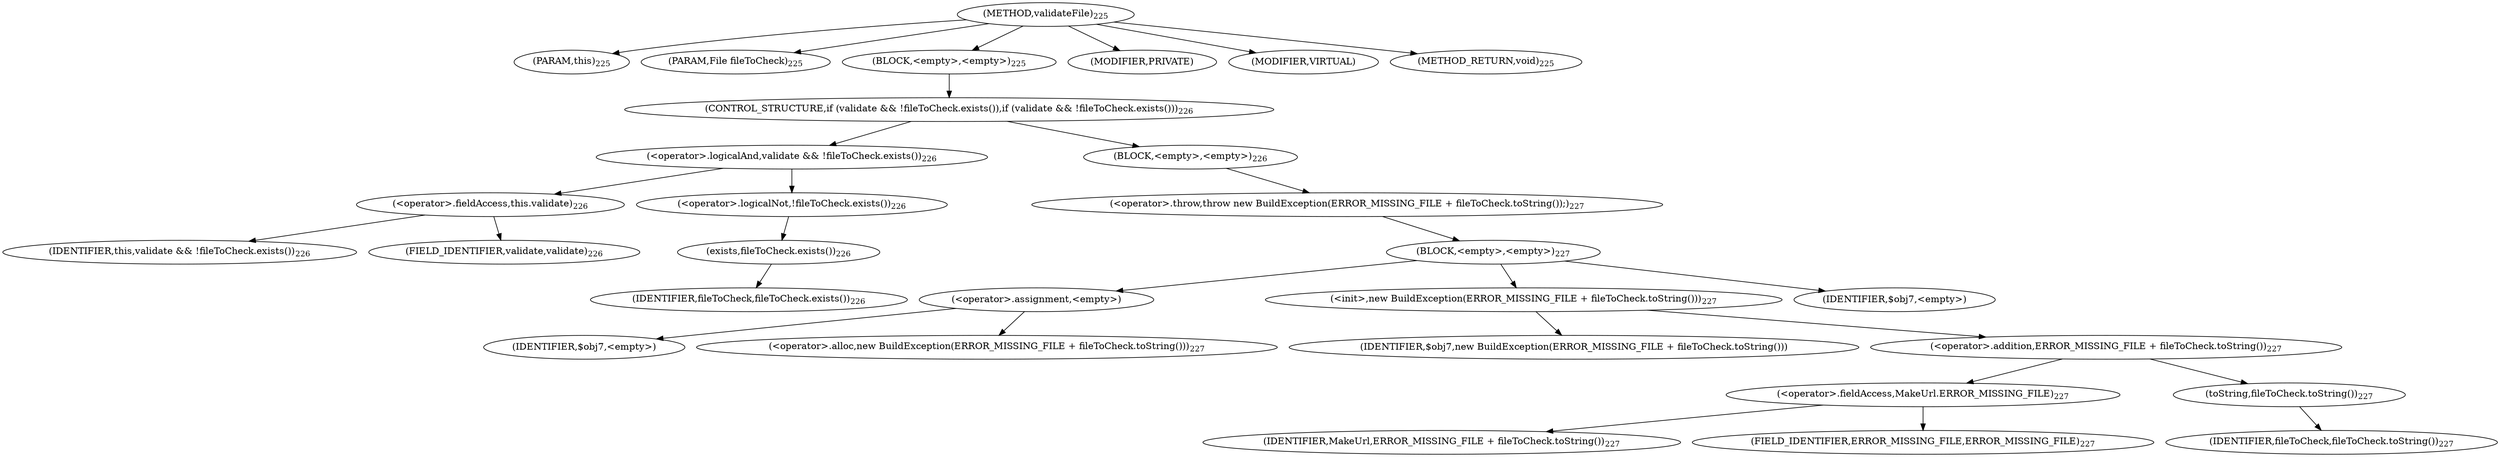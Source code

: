 digraph "validateFile" {  
"365" [label = <(METHOD,validateFile)<SUB>225</SUB>> ]
"366" [label = <(PARAM,this)<SUB>225</SUB>> ]
"367" [label = <(PARAM,File fileToCheck)<SUB>225</SUB>> ]
"368" [label = <(BLOCK,&lt;empty&gt;,&lt;empty&gt;)<SUB>225</SUB>> ]
"369" [label = <(CONTROL_STRUCTURE,if (validate &amp;&amp; !fileToCheck.exists()),if (validate &amp;&amp; !fileToCheck.exists()))<SUB>226</SUB>> ]
"370" [label = <(&lt;operator&gt;.logicalAnd,validate &amp;&amp; !fileToCheck.exists())<SUB>226</SUB>> ]
"371" [label = <(&lt;operator&gt;.fieldAccess,this.validate)<SUB>226</SUB>> ]
"372" [label = <(IDENTIFIER,this,validate &amp;&amp; !fileToCheck.exists())<SUB>226</SUB>> ]
"373" [label = <(FIELD_IDENTIFIER,validate,validate)<SUB>226</SUB>> ]
"374" [label = <(&lt;operator&gt;.logicalNot,!fileToCheck.exists())<SUB>226</SUB>> ]
"375" [label = <(exists,fileToCheck.exists())<SUB>226</SUB>> ]
"376" [label = <(IDENTIFIER,fileToCheck,fileToCheck.exists())<SUB>226</SUB>> ]
"377" [label = <(BLOCK,&lt;empty&gt;,&lt;empty&gt;)<SUB>226</SUB>> ]
"378" [label = <(&lt;operator&gt;.throw,throw new BuildException(ERROR_MISSING_FILE + fileToCheck.toString());)<SUB>227</SUB>> ]
"379" [label = <(BLOCK,&lt;empty&gt;,&lt;empty&gt;)<SUB>227</SUB>> ]
"380" [label = <(&lt;operator&gt;.assignment,&lt;empty&gt;)> ]
"381" [label = <(IDENTIFIER,$obj7,&lt;empty&gt;)> ]
"382" [label = <(&lt;operator&gt;.alloc,new BuildException(ERROR_MISSING_FILE + fileToCheck.toString()))<SUB>227</SUB>> ]
"383" [label = <(&lt;init&gt;,new BuildException(ERROR_MISSING_FILE + fileToCheck.toString()))<SUB>227</SUB>> ]
"384" [label = <(IDENTIFIER,$obj7,new BuildException(ERROR_MISSING_FILE + fileToCheck.toString()))> ]
"385" [label = <(&lt;operator&gt;.addition,ERROR_MISSING_FILE + fileToCheck.toString())<SUB>227</SUB>> ]
"386" [label = <(&lt;operator&gt;.fieldAccess,MakeUrl.ERROR_MISSING_FILE)<SUB>227</SUB>> ]
"387" [label = <(IDENTIFIER,MakeUrl,ERROR_MISSING_FILE + fileToCheck.toString())<SUB>227</SUB>> ]
"388" [label = <(FIELD_IDENTIFIER,ERROR_MISSING_FILE,ERROR_MISSING_FILE)<SUB>227</SUB>> ]
"389" [label = <(toString,fileToCheck.toString())<SUB>227</SUB>> ]
"390" [label = <(IDENTIFIER,fileToCheck,fileToCheck.toString())<SUB>227</SUB>> ]
"391" [label = <(IDENTIFIER,$obj7,&lt;empty&gt;)> ]
"392" [label = <(MODIFIER,PRIVATE)> ]
"393" [label = <(MODIFIER,VIRTUAL)> ]
"394" [label = <(METHOD_RETURN,void)<SUB>225</SUB>> ]
  "365" -> "366" 
  "365" -> "367" 
  "365" -> "368" 
  "365" -> "392" 
  "365" -> "393" 
  "365" -> "394" 
  "368" -> "369" 
  "369" -> "370" 
  "369" -> "377" 
  "370" -> "371" 
  "370" -> "374" 
  "371" -> "372" 
  "371" -> "373" 
  "374" -> "375" 
  "375" -> "376" 
  "377" -> "378" 
  "378" -> "379" 
  "379" -> "380" 
  "379" -> "383" 
  "379" -> "391" 
  "380" -> "381" 
  "380" -> "382" 
  "383" -> "384" 
  "383" -> "385" 
  "385" -> "386" 
  "385" -> "389" 
  "386" -> "387" 
  "386" -> "388" 
  "389" -> "390" 
}
